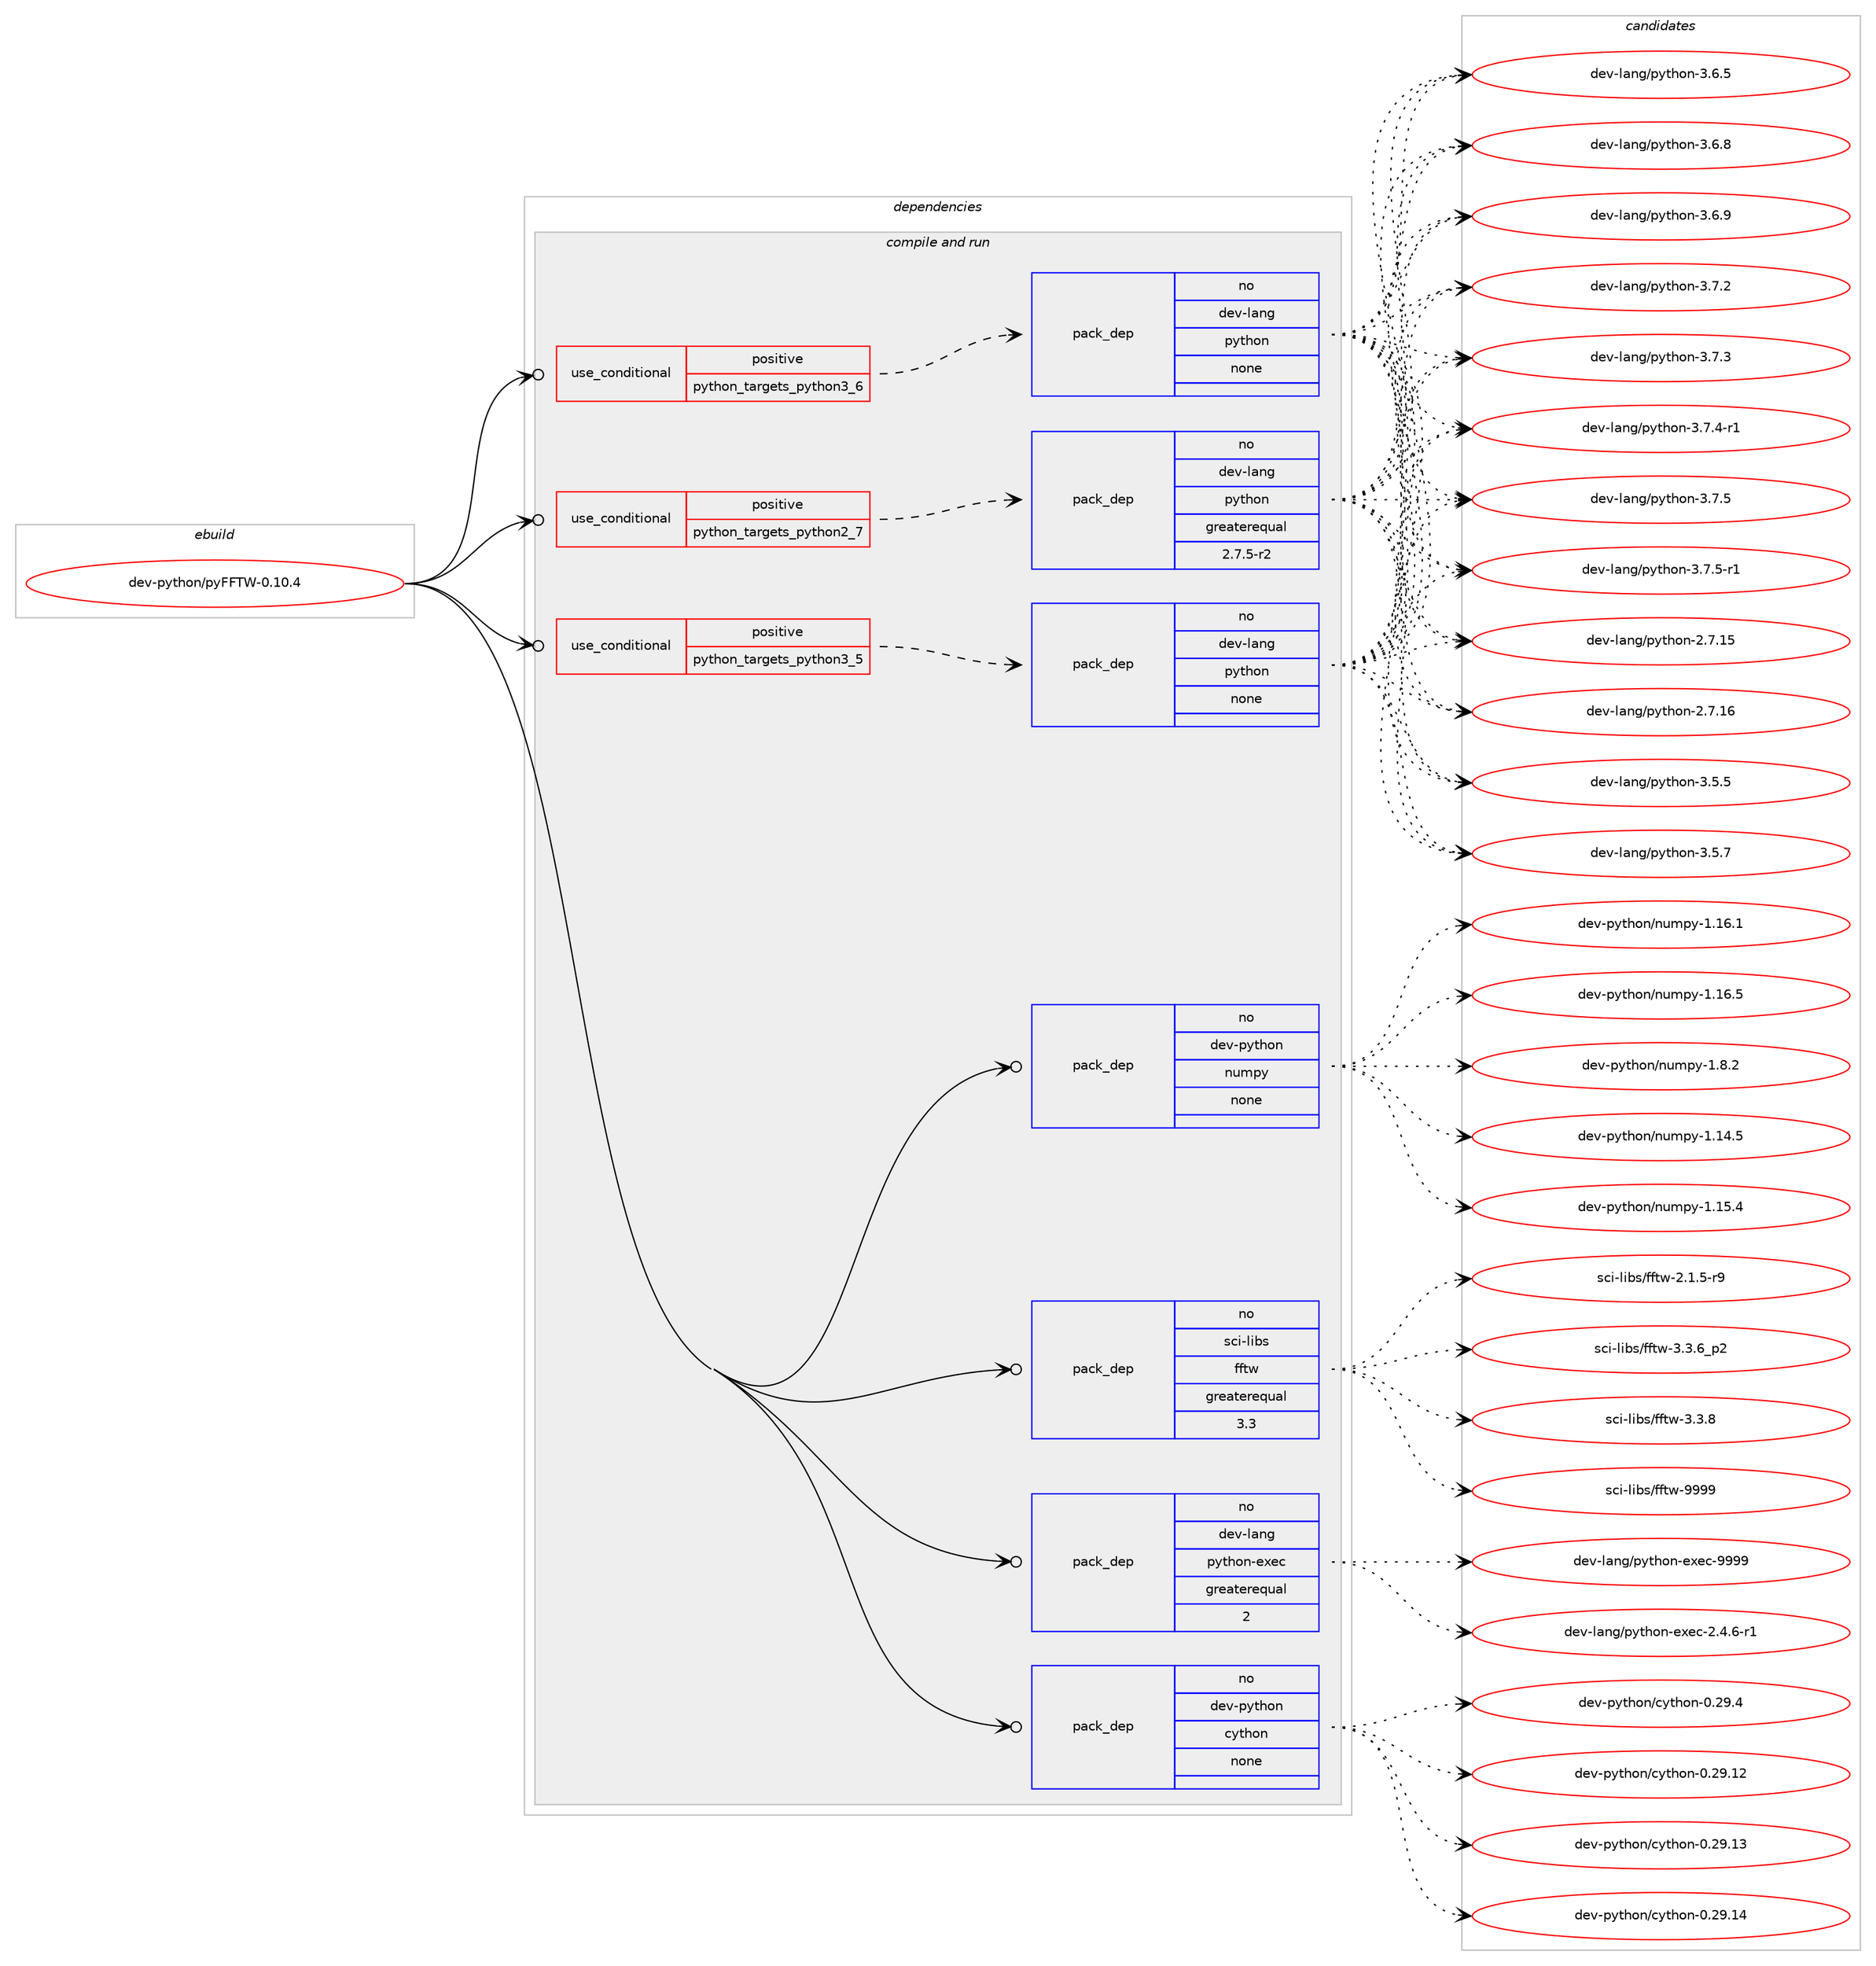 digraph prolog {

# *************
# Graph options
# *************

newrank=true;
concentrate=true;
compound=true;
graph [rankdir=LR,fontname=Helvetica,fontsize=10,ranksep=1.5];#, ranksep=2.5, nodesep=0.2];
edge  [arrowhead=vee];
node  [fontname=Helvetica,fontsize=10];

# **********
# The ebuild
# **********

subgraph cluster_leftcol {
color=gray;
rank=same;
label=<<i>ebuild</i>>;
id [label="dev-python/pyFFTW-0.10.4", color=red, width=4, href="../dev-python/pyFFTW-0.10.4.svg"];
}

# ****************
# The dependencies
# ****************

subgraph cluster_midcol {
color=gray;
label=<<i>dependencies</i>>;
subgraph cluster_compile {
fillcolor="#eeeeee";
style=filled;
label=<<i>compile</i>>;
}
subgraph cluster_compileandrun {
fillcolor="#eeeeee";
style=filled;
label=<<i>compile and run</i>>;
subgraph cond145213 {
dependency623909 [label=<<TABLE BORDER="0" CELLBORDER="1" CELLSPACING="0" CELLPADDING="4"><TR><TD ROWSPAN="3" CELLPADDING="10">use_conditional</TD></TR><TR><TD>positive</TD></TR><TR><TD>python_targets_python2_7</TD></TR></TABLE>>, shape=none, color=red];
subgraph pack466852 {
dependency623910 [label=<<TABLE BORDER="0" CELLBORDER="1" CELLSPACING="0" CELLPADDING="4" WIDTH="220"><TR><TD ROWSPAN="6" CELLPADDING="30">pack_dep</TD></TR><TR><TD WIDTH="110">no</TD></TR><TR><TD>dev-lang</TD></TR><TR><TD>python</TD></TR><TR><TD>greaterequal</TD></TR><TR><TD>2.7.5-r2</TD></TR></TABLE>>, shape=none, color=blue];
}
dependency623909:e -> dependency623910:w [weight=20,style="dashed",arrowhead="vee"];
}
id:e -> dependency623909:w [weight=20,style="solid",arrowhead="odotvee"];
subgraph cond145214 {
dependency623911 [label=<<TABLE BORDER="0" CELLBORDER="1" CELLSPACING="0" CELLPADDING="4"><TR><TD ROWSPAN="3" CELLPADDING="10">use_conditional</TD></TR><TR><TD>positive</TD></TR><TR><TD>python_targets_python3_5</TD></TR></TABLE>>, shape=none, color=red];
subgraph pack466853 {
dependency623912 [label=<<TABLE BORDER="0" CELLBORDER="1" CELLSPACING="0" CELLPADDING="4" WIDTH="220"><TR><TD ROWSPAN="6" CELLPADDING="30">pack_dep</TD></TR><TR><TD WIDTH="110">no</TD></TR><TR><TD>dev-lang</TD></TR><TR><TD>python</TD></TR><TR><TD>none</TD></TR><TR><TD></TD></TR></TABLE>>, shape=none, color=blue];
}
dependency623911:e -> dependency623912:w [weight=20,style="dashed",arrowhead="vee"];
}
id:e -> dependency623911:w [weight=20,style="solid",arrowhead="odotvee"];
subgraph cond145215 {
dependency623913 [label=<<TABLE BORDER="0" CELLBORDER="1" CELLSPACING="0" CELLPADDING="4"><TR><TD ROWSPAN="3" CELLPADDING="10">use_conditional</TD></TR><TR><TD>positive</TD></TR><TR><TD>python_targets_python3_6</TD></TR></TABLE>>, shape=none, color=red];
subgraph pack466854 {
dependency623914 [label=<<TABLE BORDER="0" CELLBORDER="1" CELLSPACING="0" CELLPADDING="4" WIDTH="220"><TR><TD ROWSPAN="6" CELLPADDING="30">pack_dep</TD></TR><TR><TD WIDTH="110">no</TD></TR><TR><TD>dev-lang</TD></TR><TR><TD>python</TD></TR><TR><TD>none</TD></TR><TR><TD></TD></TR></TABLE>>, shape=none, color=blue];
}
dependency623913:e -> dependency623914:w [weight=20,style="dashed",arrowhead="vee"];
}
id:e -> dependency623913:w [weight=20,style="solid",arrowhead="odotvee"];
subgraph pack466855 {
dependency623915 [label=<<TABLE BORDER="0" CELLBORDER="1" CELLSPACING="0" CELLPADDING="4" WIDTH="220"><TR><TD ROWSPAN="6" CELLPADDING="30">pack_dep</TD></TR><TR><TD WIDTH="110">no</TD></TR><TR><TD>dev-lang</TD></TR><TR><TD>python-exec</TD></TR><TR><TD>greaterequal</TD></TR><TR><TD>2</TD></TR></TABLE>>, shape=none, color=blue];
}
id:e -> dependency623915:w [weight=20,style="solid",arrowhead="odotvee"];
subgraph pack466856 {
dependency623916 [label=<<TABLE BORDER="0" CELLBORDER="1" CELLSPACING="0" CELLPADDING="4" WIDTH="220"><TR><TD ROWSPAN="6" CELLPADDING="30">pack_dep</TD></TR><TR><TD WIDTH="110">no</TD></TR><TR><TD>dev-python</TD></TR><TR><TD>cython</TD></TR><TR><TD>none</TD></TR><TR><TD></TD></TR></TABLE>>, shape=none, color=blue];
}
id:e -> dependency623916:w [weight=20,style="solid",arrowhead="odotvee"];
subgraph pack466857 {
dependency623917 [label=<<TABLE BORDER="0" CELLBORDER="1" CELLSPACING="0" CELLPADDING="4" WIDTH="220"><TR><TD ROWSPAN="6" CELLPADDING="30">pack_dep</TD></TR><TR><TD WIDTH="110">no</TD></TR><TR><TD>dev-python</TD></TR><TR><TD>numpy</TD></TR><TR><TD>none</TD></TR><TR><TD></TD></TR></TABLE>>, shape=none, color=blue];
}
id:e -> dependency623917:w [weight=20,style="solid",arrowhead="odotvee"];
subgraph pack466858 {
dependency623918 [label=<<TABLE BORDER="0" CELLBORDER="1" CELLSPACING="0" CELLPADDING="4" WIDTH="220"><TR><TD ROWSPAN="6" CELLPADDING="30">pack_dep</TD></TR><TR><TD WIDTH="110">no</TD></TR><TR><TD>sci-libs</TD></TR><TR><TD>fftw</TD></TR><TR><TD>greaterequal</TD></TR><TR><TD>3.3</TD></TR></TABLE>>, shape=none, color=blue];
}
id:e -> dependency623918:w [weight=20,style="solid",arrowhead="odotvee"];
}
subgraph cluster_run {
fillcolor="#eeeeee";
style=filled;
label=<<i>run</i>>;
}
}

# **************
# The candidates
# **************

subgraph cluster_choices {
rank=same;
color=gray;
label=<<i>candidates</i>>;

subgraph choice466852 {
color=black;
nodesep=1;
choice10010111845108971101034711212111610411111045504655464953 [label="dev-lang/python-2.7.15", color=red, width=4,href="../dev-lang/python-2.7.15.svg"];
choice10010111845108971101034711212111610411111045504655464954 [label="dev-lang/python-2.7.16", color=red, width=4,href="../dev-lang/python-2.7.16.svg"];
choice100101118451089711010347112121116104111110455146534653 [label="dev-lang/python-3.5.5", color=red, width=4,href="../dev-lang/python-3.5.5.svg"];
choice100101118451089711010347112121116104111110455146534655 [label="dev-lang/python-3.5.7", color=red, width=4,href="../dev-lang/python-3.5.7.svg"];
choice100101118451089711010347112121116104111110455146544653 [label="dev-lang/python-3.6.5", color=red, width=4,href="../dev-lang/python-3.6.5.svg"];
choice100101118451089711010347112121116104111110455146544656 [label="dev-lang/python-3.6.8", color=red, width=4,href="../dev-lang/python-3.6.8.svg"];
choice100101118451089711010347112121116104111110455146544657 [label="dev-lang/python-3.6.9", color=red, width=4,href="../dev-lang/python-3.6.9.svg"];
choice100101118451089711010347112121116104111110455146554650 [label="dev-lang/python-3.7.2", color=red, width=4,href="../dev-lang/python-3.7.2.svg"];
choice100101118451089711010347112121116104111110455146554651 [label="dev-lang/python-3.7.3", color=red, width=4,href="../dev-lang/python-3.7.3.svg"];
choice1001011184510897110103471121211161041111104551465546524511449 [label="dev-lang/python-3.7.4-r1", color=red, width=4,href="../dev-lang/python-3.7.4-r1.svg"];
choice100101118451089711010347112121116104111110455146554653 [label="dev-lang/python-3.7.5", color=red, width=4,href="../dev-lang/python-3.7.5.svg"];
choice1001011184510897110103471121211161041111104551465546534511449 [label="dev-lang/python-3.7.5-r1", color=red, width=4,href="../dev-lang/python-3.7.5-r1.svg"];
dependency623910:e -> choice10010111845108971101034711212111610411111045504655464953:w [style=dotted,weight="100"];
dependency623910:e -> choice10010111845108971101034711212111610411111045504655464954:w [style=dotted,weight="100"];
dependency623910:e -> choice100101118451089711010347112121116104111110455146534653:w [style=dotted,weight="100"];
dependency623910:e -> choice100101118451089711010347112121116104111110455146534655:w [style=dotted,weight="100"];
dependency623910:e -> choice100101118451089711010347112121116104111110455146544653:w [style=dotted,weight="100"];
dependency623910:e -> choice100101118451089711010347112121116104111110455146544656:w [style=dotted,weight="100"];
dependency623910:e -> choice100101118451089711010347112121116104111110455146544657:w [style=dotted,weight="100"];
dependency623910:e -> choice100101118451089711010347112121116104111110455146554650:w [style=dotted,weight="100"];
dependency623910:e -> choice100101118451089711010347112121116104111110455146554651:w [style=dotted,weight="100"];
dependency623910:e -> choice1001011184510897110103471121211161041111104551465546524511449:w [style=dotted,weight="100"];
dependency623910:e -> choice100101118451089711010347112121116104111110455146554653:w [style=dotted,weight="100"];
dependency623910:e -> choice1001011184510897110103471121211161041111104551465546534511449:w [style=dotted,weight="100"];
}
subgraph choice466853 {
color=black;
nodesep=1;
choice10010111845108971101034711212111610411111045504655464953 [label="dev-lang/python-2.7.15", color=red, width=4,href="../dev-lang/python-2.7.15.svg"];
choice10010111845108971101034711212111610411111045504655464954 [label="dev-lang/python-2.7.16", color=red, width=4,href="../dev-lang/python-2.7.16.svg"];
choice100101118451089711010347112121116104111110455146534653 [label="dev-lang/python-3.5.5", color=red, width=4,href="../dev-lang/python-3.5.5.svg"];
choice100101118451089711010347112121116104111110455146534655 [label="dev-lang/python-3.5.7", color=red, width=4,href="../dev-lang/python-3.5.7.svg"];
choice100101118451089711010347112121116104111110455146544653 [label="dev-lang/python-3.6.5", color=red, width=4,href="../dev-lang/python-3.6.5.svg"];
choice100101118451089711010347112121116104111110455146544656 [label="dev-lang/python-3.6.8", color=red, width=4,href="../dev-lang/python-3.6.8.svg"];
choice100101118451089711010347112121116104111110455146544657 [label="dev-lang/python-3.6.9", color=red, width=4,href="../dev-lang/python-3.6.9.svg"];
choice100101118451089711010347112121116104111110455146554650 [label="dev-lang/python-3.7.2", color=red, width=4,href="../dev-lang/python-3.7.2.svg"];
choice100101118451089711010347112121116104111110455146554651 [label="dev-lang/python-3.7.3", color=red, width=4,href="../dev-lang/python-3.7.3.svg"];
choice1001011184510897110103471121211161041111104551465546524511449 [label="dev-lang/python-3.7.4-r1", color=red, width=4,href="../dev-lang/python-3.7.4-r1.svg"];
choice100101118451089711010347112121116104111110455146554653 [label="dev-lang/python-3.7.5", color=red, width=4,href="../dev-lang/python-3.7.5.svg"];
choice1001011184510897110103471121211161041111104551465546534511449 [label="dev-lang/python-3.7.5-r1", color=red, width=4,href="../dev-lang/python-3.7.5-r1.svg"];
dependency623912:e -> choice10010111845108971101034711212111610411111045504655464953:w [style=dotted,weight="100"];
dependency623912:e -> choice10010111845108971101034711212111610411111045504655464954:w [style=dotted,weight="100"];
dependency623912:e -> choice100101118451089711010347112121116104111110455146534653:w [style=dotted,weight="100"];
dependency623912:e -> choice100101118451089711010347112121116104111110455146534655:w [style=dotted,weight="100"];
dependency623912:e -> choice100101118451089711010347112121116104111110455146544653:w [style=dotted,weight="100"];
dependency623912:e -> choice100101118451089711010347112121116104111110455146544656:w [style=dotted,weight="100"];
dependency623912:e -> choice100101118451089711010347112121116104111110455146544657:w [style=dotted,weight="100"];
dependency623912:e -> choice100101118451089711010347112121116104111110455146554650:w [style=dotted,weight="100"];
dependency623912:e -> choice100101118451089711010347112121116104111110455146554651:w [style=dotted,weight="100"];
dependency623912:e -> choice1001011184510897110103471121211161041111104551465546524511449:w [style=dotted,weight="100"];
dependency623912:e -> choice100101118451089711010347112121116104111110455146554653:w [style=dotted,weight="100"];
dependency623912:e -> choice1001011184510897110103471121211161041111104551465546534511449:w [style=dotted,weight="100"];
}
subgraph choice466854 {
color=black;
nodesep=1;
choice10010111845108971101034711212111610411111045504655464953 [label="dev-lang/python-2.7.15", color=red, width=4,href="../dev-lang/python-2.7.15.svg"];
choice10010111845108971101034711212111610411111045504655464954 [label="dev-lang/python-2.7.16", color=red, width=4,href="../dev-lang/python-2.7.16.svg"];
choice100101118451089711010347112121116104111110455146534653 [label="dev-lang/python-3.5.5", color=red, width=4,href="../dev-lang/python-3.5.5.svg"];
choice100101118451089711010347112121116104111110455146534655 [label="dev-lang/python-3.5.7", color=red, width=4,href="../dev-lang/python-3.5.7.svg"];
choice100101118451089711010347112121116104111110455146544653 [label="dev-lang/python-3.6.5", color=red, width=4,href="../dev-lang/python-3.6.5.svg"];
choice100101118451089711010347112121116104111110455146544656 [label="dev-lang/python-3.6.8", color=red, width=4,href="../dev-lang/python-3.6.8.svg"];
choice100101118451089711010347112121116104111110455146544657 [label="dev-lang/python-3.6.9", color=red, width=4,href="../dev-lang/python-3.6.9.svg"];
choice100101118451089711010347112121116104111110455146554650 [label="dev-lang/python-3.7.2", color=red, width=4,href="../dev-lang/python-3.7.2.svg"];
choice100101118451089711010347112121116104111110455146554651 [label="dev-lang/python-3.7.3", color=red, width=4,href="../dev-lang/python-3.7.3.svg"];
choice1001011184510897110103471121211161041111104551465546524511449 [label="dev-lang/python-3.7.4-r1", color=red, width=4,href="../dev-lang/python-3.7.4-r1.svg"];
choice100101118451089711010347112121116104111110455146554653 [label="dev-lang/python-3.7.5", color=red, width=4,href="../dev-lang/python-3.7.5.svg"];
choice1001011184510897110103471121211161041111104551465546534511449 [label="dev-lang/python-3.7.5-r1", color=red, width=4,href="../dev-lang/python-3.7.5-r1.svg"];
dependency623914:e -> choice10010111845108971101034711212111610411111045504655464953:w [style=dotted,weight="100"];
dependency623914:e -> choice10010111845108971101034711212111610411111045504655464954:w [style=dotted,weight="100"];
dependency623914:e -> choice100101118451089711010347112121116104111110455146534653:w [style=dotted,weight="100"];
dependency623914:e -> choice100101118451089711010347112121116104111110455146534655:w [style=dotted,weight="100"];
dependency623914:e -> choice100101118451089711010347112121116104111110455146544653:w [style=dotted,weight="100"];
dependency623914:e -> choice100101118451089711010347112121116104111110455146544656:w [style=dotted,weight="100"];
dependency623914:e -> choice100101118451089711010347112121116104111110455146544657:w [style=dotted,weight="100"];
dependency623914:e -> choice100101118451089711010347112121116104111110455146554650:w [style=dotted,weight="100"];
dependency623914:e -> choice100101118451089711010347112121116104111110455146554651:w [style=dotted,weight="100"];
dependency623914:e -> choice1001011184510897110103471121211161041111104551465546524511449:w [style=dotted,weight="100"];
dependency623914:e -> choice100101118451089711010347112121116104111110455146554653:w [style=dotted,weight="100"];
dependency623914:e -> choice1001011184510897110103471121211161041111104551465546534511449:w [style=dotted,weight="100"];
}
subgraph choice466855 {
color=black;
nodesep=1;
choice10010111845108971101034711212111610411111045101120101994550465246544511449 [label="dev-lang/python-exec-2.4.6-r1", color=red, width=4,href="../dev-lang/python-exec-2.4.6-r1.svg"];
choice10010111845108971101034711212111610411111045101120101994557575757 [label="dev-lang/python-exec-9999", color=red, width=4,href="../dev-lang/python-exec-9999.svg"];
dependency623915:e -> choice10010111845108971101034711212111610411111045101120101994550465246544511449:w [style=dotted,weight="100"];
dependency623915:e -> choice10010111845108971101034711212111610411111045101120101994557575757:w [style=dotted,weight="100"];
}
subgraph choice466856 {
color=black;
nodesep=1;
choice1001011184511212111610411111047991211161041111104548465057464950 [label="dev-python/cython-0.29.12", color=red, width=4,href="../dev-python/cython-0.29.12.svg"];
choice1001011184511212111610411111047991211161041111104548465057464951 [label="dev-python/cython-0.29.13", color=red, width=4,href="../dev-python/cython-0.29.13.svg"];
choice1001011184511212111610411111047991211161041111104548465057464952 [label="dev-python/cython-0.29.14", color=red, width=4,href="../dev-python/cython-0.29.14.svg"];
choice10010111845112121116104111110479912111610411111045484650574652 [label="dev-python/cython-0.29.4", color=red, width=4,href="../dev-python/cython-0.29.4.svg"];
dependency623916:e -> choice1001011184511212111610411111047991211161041111104548465057464950:w [style=dotted,weight="100"];
dependency623916:e -> choice1001011184511212111610411111047991211161041111104548465057464951:w [style=dotted,weight="100"];
dependency623916:e -> choice1001011184511212111610411111047991211161041111104548465057464952:w [style=dotted,weight="100"];
dependency623916:e -> choice10010111845112121116104111110479912111610411111045484650574652:w [style=dotted,weight="100"];
}
subgraph choice466857 {
color=black;
nodesep=1;
choice100101118451121211161041111104711011710911212145494649524653 [label="dev-python/numpy-1.14.5", color=red, width=4,href="../dev-python/numpy-1.14.5.svg"];
choice100101118451121211161041111104711011710911212145494649534652 [label="dev-python/numpy-1.15.4", color=red, width=4,href="../dev-python/numpy-1.15.4.svg"];
choice100101118451121211161041111104711011710911212145494649544649 [label="dev-python/numpy-1.16.1", color=red, width=4,href="../dev-python/numpy-1.16.1.svg"];
choice100101118451121211161041111104711011710911212145494649544653 [label="dev-python/numpy-1.16.5", color=red, width=4,href="../dev-python/numpy-1.16.5.svg"];
choice1001011184511212111610411111047110117109112121454946564650 [label="dev-python/numpy-1.8.2", color=red, width=4,href="../dev-python/numpy-1.8.2.svg"];
dependency623917:e -> choice100101118451121211161041111104711011710911212145494649524653:w [style=dotted,weight="100"];
dependency623917:e -> choice100101118451121211161041111104711011710911212145494649534652:w [style=dotted,weight="100"];
dependency623917:e -> choice100101118451121211161041111104711011710911212145494649544649:w [style=dotted,weight="100"];
dependency623917:e -> choice100101118451121211161041111104711011710911212145494649544653:w [style=dotted,weight="100"];
dependency623917:e -> choice1001011184511212111610411111047110117109112121454946564650:w [style=dotted,weight="100"];
}
subgraph choice466858 {
color=black;
nodesep=1;
choice115991054510810598115471021021161194550464946534511457 [label="sci-libs/fftw-2.1.5-r9", color=red, width=4,href="../sci-libs/fftw-2.1.5-r9.svg"];
choice115991054510810598115471021021161194551465146549511250 [label="sci-libs/fftw-3.3.6_p2", color=red, width=4,href="../sci-libs/fftw-3.3.6_p2.svg"];
choice11599105451081059811547102102116119455146514656 [label="sci-libs/fftw-3.3.8", color=red, width=4,href="../sci-libs/fftw-3.3.8.svg"];
choice115991054510810598115471021021161194557575757 [label="sci-libs/fftw-9999", color=red, width=4,href="../sci-libs/fftw-9999.svg"];
dependency623918:e -> choice115991054510810598115471021021161194550464946534511457:w [style=dotted,weight="100"];
dependency623918:e -> choice115991054510810598115471021021161194551465146549511250:w [style=dotted,weight="100"];
dependency623918:e -> choice11599105451081059811547102102116119455146514656:w [style=dotted,weight="100"];
dependency623918:e -> choice115991054510810598115471021021161194557575757:w [style=dotted,weight="100"];
}
}

}
